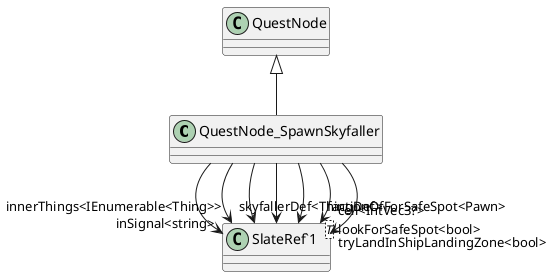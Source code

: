 @startuml
class QuestNode_SpawnSkyfaller {
}
class "SlateRef`1"<T> {
}
QuestNode <|-- QuestNode_SpawnSkyfaller
QuestNode_SpawnSkyfaller --> "inSignal<string>" "SlateRef`1"
QuestNode_SpawnSkyfaller --> "skyfallerDef<ThingDef>" "SlateRef`1"
QuestNode_SpawnSkyfaller --> "innerThings<IEnumerable<Thing>>" "SlateRef`1"
QuestNode_SpawnSkyfaller --> "cell<IntVec3?>" "SlateRef`1"
QuestNode_SpawnSkyfaller --> "factionOfForSafeSpot<Pawn>" "SlateRef`1"
QuestNode_SpawnSkyfaller --> "lookForSafeSpot<bool>" "SlateRef`1"
QuestNode_SpawnSkyfaller --> "tryLandInShipLandingZone<bool>" "SlateRef`1"
@enduml
